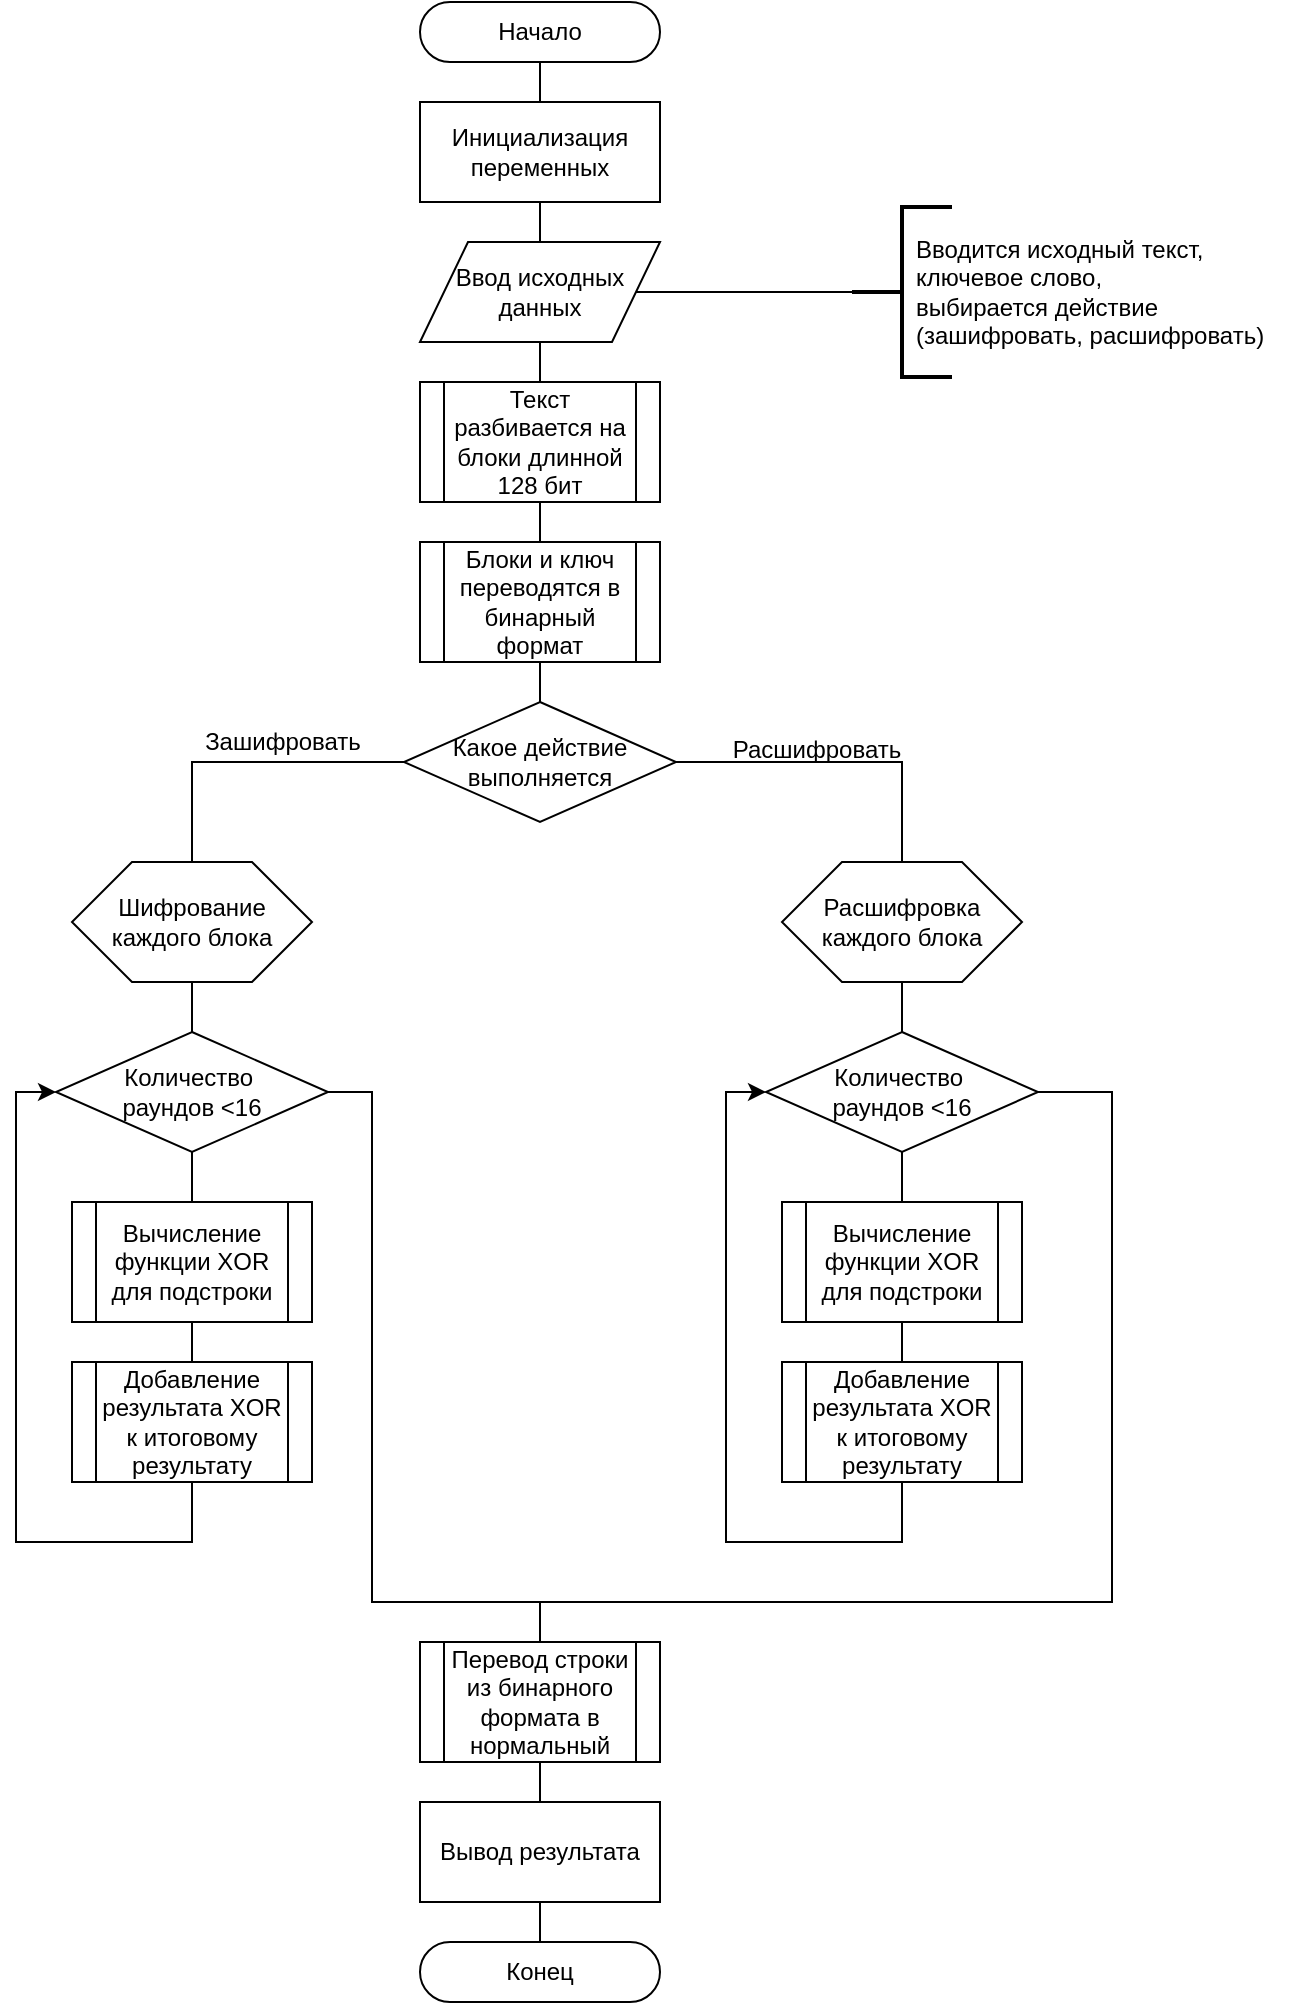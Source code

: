 <mxfile version="12.8.5"><diagram id="oRMWppOlgXkpuQvax_J-" name="Page-1"><mxGraphModel dx="868" dy="492" grid="1" gridSize="10" guides="1" tooltips="1" connect="1" arrows="1" fold="1" page="1" pageScale="1" pageWidth="827" pageHeight="1169" math="0" shadow="0"><root><mxCell id="0"/><mxCell id="1" parent="0"/><mxCell id="6qgE9qQEADCAZRYAo01z-5" style="edgeStyle=orthogonalEdgeStyle;rounded=0;orthogonalLoop=1;jettySize=auto;html=1;entryX=0.5;entryY=0;entryDx=0;entryDy=0;endArrow=none;endFill=0;" edge="1" parent="1" source="6qgE9qQEADCAZRYAo01z-1" target="6qgE9qQEADCAZRYAo01z-4"><mxGeometry relative="1" as="geometry"/></mxCell><mxCell id="6qgE9qQEADCAZRYAo01z-1" value="Начало" style="rounded=1;whiteSpace=wrap;html=1;arcSize=50;" vertex="1" parent="1"><mxGeometry x="354" y="10" width="120" height="30" as="geometry"/></mxCell><mxCell id="6qgE9qQEADCAZRYAo01z-7" style="edgeStyle=orthogonalEdgeStyle;rounded=0;orthogonalLoop=1;jettySize=auto;html=1;entryX=0.5;entryY=0;entryDx=0;entryDy=0;endArrow=none;endFill=0;" edge="1" parent="1" source="6qgE9qQEADCAZRYAo01z-4" target="6qgE9qQEADCAZRYAo01z-6"><mxGeometry relative="1" as="geometry"/></mxCell><mxCell id="6qgE9qQEADCAZRYAo01z-4" value="Инициализация переменных" style="rounded=0;whiteSpace=wrap;html=1;" vertex="1" parent="1"><mxGeometry x="354" y="60" width="120" height="50" as="geometry"/></mxCell><mxCell id="6qgE9qQEADCAZRYAo01z-9" style="edgeStyle=orthogonalEdgeStyle;rounded=0;orthogonalLoop=1;jettySize=auto;html=1;entryX=0.22;entryY=0.5;entryDx=0;entryDy=0;entryPerimeter=0;endArrow=none;endFill=0;" edge="1" parent="1" source="6qgE9qQEADCAZRYAo01z-6" target="6qgE9qQEADCAZRYAo01z-8"><mxGeometry relative="1" as="geometry"/></mxCell><mxCell id="6qgE9qQEADCAZRYAo01z-17" style="edgeStyle=orthogonalEdgeStyle;rounded=0;orthogonalLoop=1;jettySize=auto;html=1;entryX=0.5;entryY=0;entryDx=0;entryDy=0;endArrow=none;endFill=0;" edge="1" parent="1" source="6qgE9qQEADCAZRYAo01z-6" target="6qgE9qQEADCAZRYAo01z-12"><mxGeometry relative="1" as="geometry"/></mxCell><mxCell id="6qgE9qQEADCAZRYAo01z-6" value="Ввод исходных данных" style="shape=parallelogram;perimeter=parallelogramPerimeter;whiteSpace=wrap;html=1;" vertex="1" parent="1"><mxGeometry x="354" y="130" width="120" height="50" as="geometry"/></mxCell><mxCell id="6qgE9qQEADCAZRYAo01z-8" value="" style="strokeWidth=2;html=1;shape=mxgraph.flowchart.annotation_2;align=left;labelPosition=right;pointerEvents=1;" vertex="1" parent="1"><mxGeometry x="570" y="112.5" width="50" height="85" as="geometry"/></mxCell><mxCell id="6qgE9qQEADCAZRYAo01z-10" value="Вводится исходный текст, &lt;br&gt;ключевое слово, &lt;br&gt;&lt;div&gt;&lt;span&gt;выбирается действие&amp;nbsp;&lt;/span&gt;&lt;/div&gt;(зашифровать, расшифровать)&amp;nbsp;" style="text;html=1;align=left;verticalAlign=middle;resizable=0;points=[];autosize=1;" vertex="1" parent="1"><mxGeometry x="600" y="125" width="190" height="60" as="geometry"/></mxCell><mxCell id="6qgE9qQEADCAZRYAo01z-16" style="edgeStyle=orthogonalEdgeStyle;rounded=0;orthogonalLoop=1;jettySize=auto;html=1;endArrow=none;endFill=0;" edge="1" parent="1" source="6qgE9qQEADCAZRYAo01z-12" target="6qgE9qQEADCAZRYAo01z-15"><mxGeometry relative="1" as="geometry"/></mxCell><mxCell id="6qgE9qQEADCAZRYAo01z-12" value="Текст разбивается на блоки длинной 128 бит" style="shape=process;whiteSpace=wrap;html=1;backgroundOutline=1;" vertex="1" parent="1"><mxGeometry x="354" y="200" width="120" height="60" as="geometry"/></mxCell><mxCell id="6qgE9qQEADCAZRYAo01z-31" style="edgeStyle=orthogonalEdgeStyle;rounded=0;orthogonalLoop=1;jettySize=auto;html=1;entryX=0.5;entryY=0;entryDx=0;entryDy=0;endArrow=none;endFill=0;" edge="1" parent="1" source="6qgE9qQEADCAZRYAo01z-13" target="6qgE9qQEADCAZRYAo01z-30"><mxGeometry relative="1" as="geometry"/></mxCell><mxCell id="6qgE9qQEADCAZRYAo01z-13" value="Какое действие выполняется" style="rhombus;whiteSpace=wrap;html=1;" vertex="1" parent="1"><mxGeometry x="346" y="360" width="136" height="60" as="geometry"/></mxCell><mxCell id="6qgE9qQEADCAZRYAo01z-18" style="edgeStyle=orthogonalEdgeStyle;rounded=0;orthogonalLoop=1;jettySize=auto;html=1;entryX=0.5;entryY=0;entryDx=0;entryDy=0;endArrow=none;endFill=0;" edge="1" parent="1" source="6qgE9qQEADCAZRYAo01z-15" target="6qgE9qQEADCAZRYAo01z-13"><mxGeometry relative="1" as="geometry"/></mxCell><mxCell id="6qgE9qQEADCAZRYAo01z-15" value="Блоки и ключ переводятся в бинарный формат" style="shape=process;whiteSpace=wrap;html=1;backgroundOutline=1;" vertex="1" parent="1"><mxGeometry x="354" y="280" width="120" height="60" as="geometry"/></mxCell><mxCell id="6qgE9qQEADCAZRYAo01z-22" value="Зашифровать" style="text;html=1;align=center;verticalAlign=middle;resizable=0;points=[];autosize=1;" vertex="1" parent="1"><mxGeometry x="240" y="370" width="90" height="20" as="geometry"/></mxCell><mxCell id="6qgE9qQEADCAZRYAo01z-24" value="Расшифровать" style="text;html=1;align=center;verticalAlign=middle;resizable=0;points=[];autosize=1;" vertex="1" parent="1"><mxGeometry x="502" y="374" width="100" height="20" as="geometry"/></mxCell><mxCell id="6qgE9qQEADCAZRYAo01z-29" style="edgeStyle=orthogonalEdgeStyle;rounded=0;orthogonalLoop=1;jettySize=auto;html=1;entryX=0;entryY=0.5;entryDx=0;entryDy=0;endArrow=none;endFill=0;" edge="1" parent="1" source="6qgE9qQEADCAZRYAo01z-28" target="6qgE9qQEADCAZRYAo01z-13"><mxGeometry relative="1" as="geometry"><Array as="points"><mxPoint x="240" y="390"/></Array></mxGeometry></mxCell><mxCell id="6qgE9qQEADCAZRYAo01z-33" style="edgeStyle=orthogonalEdgeStyle;rounded=0;orthogonalLoop=1;jettySize=auto;html=1;entryX=0.5;entryY=0;entryDx=0;entryDy=0;endArrow=none;endFill=0;" edge="1" parent="1" source="6qgE9qQEADCAZRYAo01z-28" target="6qgE9qQEADCAZRYAo01z-32"><mxGeometry relative="1" as="geometry"/></mxCell><mxCell id="6qgE9qQEADCAZRYAo01z-28" value="Шифрование каждого блока" style="shape=hexagon;perimeter=hexagonPerimeter2;whiteSpace=wrap;html=1;" vertex="1" parent="1"><mxGeometry x="180" y="440" width="120" height="60" as="geometry"/></mxCell><mxCell id="6qgE9qQEADCAZRYAo01z-35" style="edgeStyle=orthogonalEdgeStyle;rounded=0;orthogonalLoop=1;jettySize=auto;html=1;entryX=0.5;entryY=0;entryDx=0;entryDy=0;endArrow=none;endFill=0;" edge="1" parent="1" source="6qgE9qQEADCAZRYAo01z-30" target="6qgE9qQEADCAZRYAo01z-34"><mxGeometry relative="1" as="geometry"/></mxCell><mxCell id="6qgE9qQEADCAZRYAo01z-30" value="Расшифровка каждого блока" style="shape=hexagon;perimeter=hexagonPerimeter2;whiteSpace=wrap;html=1;" vertex="1" parent="1"><mxGeometry x="535" y="440" width="120" height="60" as="geometry"/></mxCell><mxCell id="6qgE9qQEADCAZRYAo01z-38" style="edgeStyle=orthogonalEdgeStyle;rounded=0;orthogonalLoop=1;jettySize=auto;html=1;entryX=0.5;entryY=0;entryDx=0;entryDy=0;endArrow=none;endFill=0;" edge="1" parent="1" source="6qgE9qQEADCAZRYAo01z-32" target="6qgE9qQEADCAZRYAo01z-37"><mxGeometry relative="1" as="geometry"/></mxCell><mxCell id="6qgE9qQEADCAZRYAo01z-44" style="edgeStyle=orthogonalEdgeStyle;rounded=0;orthogonalLoop=1;jettySize=auto;html=1;endArrow=none;endFill=0;" edge="1" parent="1" source="6qgE9qQEADCAZRYAo01z-32"><mxGeometry relative="1" as="geometry"><mxPoint x="410" y="810" as="targetPoint"/><Array as="points"><mxPoint x="330" y="555"/><mxPoint x="330" y="810"/><mxPoint x="410" y="810"/></Array></mxGeometry></mxCell><mxCell id="6qgE9qQEADCAZRYAo01z-32" value="Количество&amp;nbsp;&lt;br&gt;раундов &amp;lt;16" style="rhombus;whiteSpace=wrap;html=1;" vertex="1" parent="1"><mxGeometry x="172" y="525" width="136" height="60" as="geometry"/></mxCell><mxCell id="6qgE9qQEADCAZRYAo01z-54" style="edgeStyle=orthogonalEdgeStyle;rounded=0;orthogonalLoop=1;jettySize=auto;html=1;endArrow=none;endFill=0;" edge="1" parent="1" source="6qgE9qQEADCAZRYAo01z-34"><mxGeometry relative="1" as="geometry"><mxPoint x="410" y="810" as="targetPoint"/><Array as="points"><mxPoint x="700" y="555"/><mxPoint x="700" y="810"/><mxPoint x="410" y="810"/></Array></mxGeometry></mxCell><mxCell id="6qgE9qQEADCAZRYAo01z-34" value="Количество&amp;nbsp;&lt;br&gt;раундов &amp;lt;16" style="rhombus;whiteSpace=wrap;html=1;" vertex="1" parent="1"><mxGeometry x="527" y="525" width="136" height="60" as="geometry"/></mxCell><mxCell id="6qgE9qQEADCAZRYAo01z-39" style="edgeStyle=orthogonalEdgeStyle;rounded=0;orthogonalLoop=1;jettySize=auto;html=1;endArrow=none;endFill=0;" edge="1" parent="1" source="6qgE9qQEADCAZRYAo01z-37"><mxGeometry relative="1" as="geometry"><mxPoint x="240" y="690" as="targetPoint"/></mxGeometry></mxCell><mxCell id="6qgE9qQEADCAZRYAo01z-37" value="Вычисление функции XOR&lt;br&gt;для подстроки" style="shape=process;whiteSpace=wrap;html=1;backgroundOutline=1;" vertex="1" parent="1"><mxGeometry x="180" y="610" width="120" height="60" as="geometry"/></mxCell><mxCell id="6qgE9qQEADCAZRYAo01z-41" style="edgeStyle=orthogonalEdgeStyle;rounded=0;orthogonalLoop=1;jettySize=auto;html=1;entryX=0;entryY=0.5;entryDx=0;entryDy=0;endArrow=classic;endFill=1;" edge="1" parent="1" target="6qgE9qQEADCAZRYAo01z-32"><mxGeometry relative="1" as="geometry"><mxPoint x="240" y="750" as="sourcePoint"/><Array as="points"><mxPoint x="240" y="780"/><mxPoint x="152" y="780"/><mxPoint x="152" y="555"/></Array></mxGeometry></mxCell><mxCell id="6qgE9qQEADCAZRYAo01z-42" value="&lt;span style=&quot;white-space: normal&quot;&gt;Добавление результата XOR к итоговому результату&lt;/span&gt;" style="shape=process;whiteSpace=wrap;html=1;backgroundOutline=1;" vertex="1" parent="1"><mxGeometry x="180" y="690" width="120" height="60" as="geometry"/></mxCell><mxCell id="6qgE9qQEADCAZRYAo01z-55" style="edgeStyle=orthogonalEdgeStyle;rounded=0;orthogonalLoop=1;jettySize=auto;html=1;endArrow=none;endFill=0;" edge="1" parent="1" source="6qgE9qQEADCAZRYAo01z-43"><mxGeometry relative="1" as="geometry"><mxPoint x="414" y="810" as="targetPoint"/></mxGeometry></mxCell><mxCell id="6qgE9qQEADCAZRYAo01z-57" style="edgeStyle=orthogonalEdgeStyle;rounded=0;orthogonalLoop=1;jettySize=auto;html=1;endArrow=none;endFill=0;" edge="1" parent="1" source="6qgE9qQEADCAZRYAo01z-43" target="6qgE9qQEADCAZRYAo01z-56"><mxGeometry relative="1" as="geometry"/></mxCell><mxCell id="6qgE9qQEADCAZRYAo01z-43" value="Перевод строки из бинарного формата в нормальный" style="shape=process;whiteSpace=wrap;html=1;backgroundOutline=1;" vertex="1" parent="1"><mxGeometry x="354" y="830" width="120" height="60" as="geometry"/></mxCell><mxCell id="6qgE9qQEADCAZRYAo01z-49" style="edgeStyle=orthogonalEdgeStyle;rounded=0;orthogonalLoop=1;jettySize=auto;html=1;entryX=0.5;entryY=0;entryDx=0;entryDy=0;endArrow=none;endFill=0;" edge="1" parent="1" target="6qgE9qQEADCAZRYAo01z-51"><mxGeometry relative="1" as="geometry"><mxPoint x="595" y="585" as="sourcePoint"/></mxGeometry></mxCell><mxCell id="6qgE9qQEADCAZRYAo01z-50" style="edgeStyle=orthogonalEdgeStyle;rounded=0;orthogonalLoop=1;jettySize=auto;html=1;endArrow=none;endFill=0;" edge="1" parent="1" source="6qgE9qQEADCAZRYAo01z-51"><mxGeometry relative="1" as="geometry"><mxPoint x="595" y="690" as="targetPoint"/></mxGeometry></mxCell><mxCell id="6qgE9qQEADCAZRYAo01z-51" value="Вычисление функции XOR&lt;br&gt;для подстроки" style="shape=process;whiteSpace=wrap;html=1;backgroundOutline=1;" vertex="1" parent="1"><mxGeometry x="535" y="610" width="120" height="60" as="geometry"/></mxCell><mxCell id="6qgE9qQEADCAZRYAo01z-53" style="edgeStyle=orthogonalEdgeStyle;rounded=0;orthogonalLoop=1;jettySize=auto;html=1;entryX=0;entryY=0.5;entryDx=0;entryDy=0;endArrow=classic;endFill=1;" edge="1" parent="1" source="6qgE9qQEADCAZRYAo01z-52" target="6qgE9qQEADCAZRYAo01z-34"><mxGeometry relative="1" as="geometry"><Array as="points"><mxPoint x="595" y="780"/><mxPoint x="507" y="780"/><mxPoint x="507" y="555"/></Array></mxGeometry></mxCell><mxCell id="6qgE9qQEADCAZRYAo01z-52" value="&lt;span style=&quot;white-space: normal&quot;&gt;Добавление результата XOR к итоговому результату&lt;/span&gt;" style="shape=process;whiteSpace=wrap;html=1;backgroundOutline=1;" vertex="1" parent="1"><mxGeometry x="535" y="690" width="120" height="60" as="geometry"/></mxCell><mxCell id="6qgE9qQEADCAZRYAo01z-59" style="edgeStyle=orthogonalEdgeStyle;rounded=0;orthogonalLoop=1;jettySize=auto;html=1;entryX=0.5;entryY=0;entryDx=0;entryDy=0;endArrow=none;endFill=0;" edge="1" parent="1" source="6qgE9qQEADCAZRYAo01z-56" target="6qgE9qQEADCAZRYAo01z-58"><mxGeometry relative="1" as="geometry"/></mxCell><mxCell id="6qgE9qQEADCAZRYAo01z-56" value="Вывод результата" style="rounded=0;whiteSpace=wrap;html=1;" vertex="1" parent="1"><mxGeometry x="354" y="910" width="120" height="50" as="geometry"/></mxCell><mxCell id="6qgE9qQEADCAZRYAo01z-58" value="Конец" style="rounded=1;whiteSpace=wrap;html=1;arcSize=50;" vertex="1" parent="1"><mxGeometry x="354" y="980" width="120" height="30" as="geometry"/></mxCell></root></mxGraphModel></diagram></mxfile>